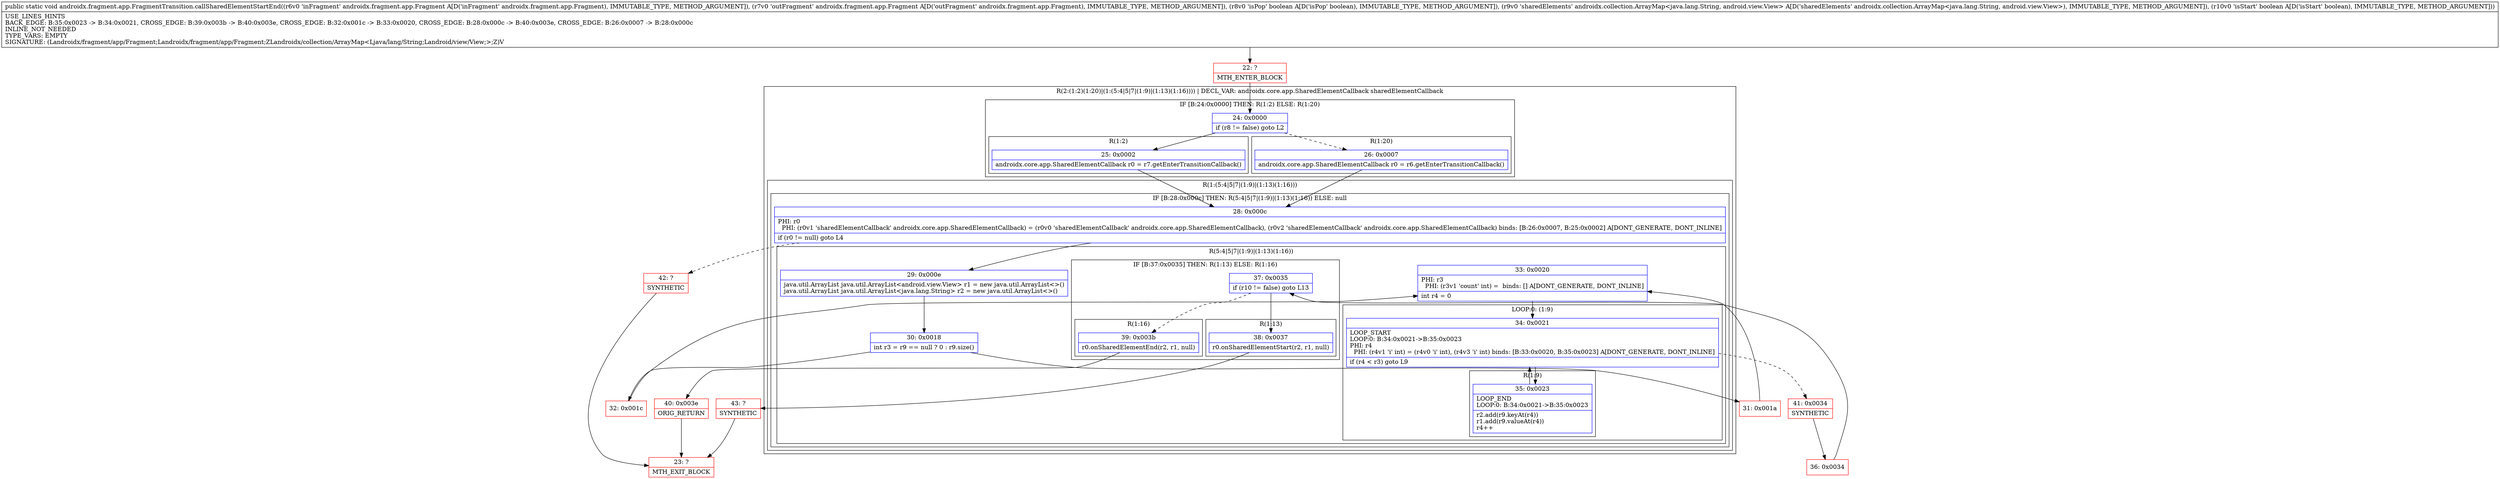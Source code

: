 digraph "CFG forandroidx.fragment.app.FragmentTransition.callSharedElementStartEnd(Landroidx\/fragment\/app\/Fragment;Landroidx\/fragment\/app\/Fragment;ZLandroidx\/collection\/ArrayMap;Z)V" {
subgraph cluster_Region_1288070614 {
label = "R(2:(1:2)(1:20)|(1:(5:4|5|7|(1:9)|(1:13)(1:16)))) | DECL_VAR: androidx.core.app.SharedElementCallback sharedElementCallback\l";
node [shape=record,color=blue];
subgraph cluster_IfRegion_76193390 {
label = "IF [B:24:0x0000] THEN: R(1:2) ELSE: R(1:20)";
node [shape=record,color=blue];
Node_24 [shape=record,label="{24\:\ 0x0000|if (r8 != false) goto L2\l}"];
subgraph cluster_Region_2042520180 {
label = "R(1:2)";
node [shape=record,color=blue];
Node_25 [shape=record,label="{25\:\ 0x0002|androidx.core.app.SharedElementCallback r0 = r7.getEnterTransitionCallback()\l}"];
}
subgraph cluster_Region_1722113404 {
label = "R(1:20)";
node [shape=record,color=blue];
Node_26 [shape=record,label="{26\:\ 0x0007|androidx.core.app.SharedElementCallback r0 = r6.getEnterTransitionCallback()\l}"];
}
}
subgraph cluster_Region_2041670157 {
label = "R(1:(5:4|5|7|(1:9)|(1:13)(1:16)))";
node [shape=record,color=blue];
subgraph cluster_IfRegion_1014376888 {
label = "IF [B:28:0x000c] THEN: R(5:4|5|7|(1:9)|(1:13)(1:16)) ELSE: null";
node [shape=record,color=blue];
Node_28 [shape=record,label="{28\:\ 0x000c|PHI: r0 \l  PHI: (r0v1 'sharedElementCallback' androidx.core.app.SharedElementCallback) = (r0v0 'sharedElementCallback' androidx.core.app.SharedElementCallback), (r0v2 'sharedElementCallback' androidx.core.app.SharedElementCallback) binds: [B:26:0x0007, B:25:0x0002] A[DONT_GENERATE, DONT_INLINE]\l|if (r0 != null) goto L4\l}"];
subgraph cluster_Region_761192230 {
label = "R(5:4|5|7|(1:9)|(1:13)(1:16))";
node [shape=record,color=blue];
Node_29 [shape=record,label="{29\:\ 0x000e|java.util.ArrayList java.util.ArrayList\<android.view.View\> r1 = new java.util.ArrayList\<\>()\ljava.util.ArrayList java.util.ArrayList\<java.lang.String\> r2 = new java.util.ArrayList\<\>()\l}"];
Node_30 [shape=record,label="{30\:\ 0x0018|int r3 = r9 == null ? 0 : r9.size()\l}"];
Node_33 [shape=record,label="{33\:\ 0x0020|PHI: r3 \l  PHI: (r3v1 'count' int) =  binds: [] A[DONT_GENERATE, DONT_INLINE]\l|int r4 = 0\l}"];
subgraph cluster_LoopRegion_1322327605 {
label = "LOOP:0: (1:9)";
node [shape=record,color=blue];
Node_34 [shape=record,label="{34\:\ 0x0021|LOOP_START\lLOOP:0: B:34:0x0021\-\>B:35:0x0023\lPHI: r4 \l  PHI: (r4v1 'i' int) = (r4v0 'i' int), (r4v3 'i' int) binds: [B:33:0x0020, B:35:0x0023] A[DONT_GENERATE, DONT_INLINE]\l|if (r4 \< r3) goto L9\l}"];
subgraph cluster_Region_1401475502 {
label = "R(1:9)";
node [shape=record,color=blue];
Node_35 [shape=record,label="{35\:\ 0x0023|LOOP_END\lLOOP:0: B:34:0x0021\-\>B:35:0x0023\l|r2.add(r9.keyAt(r4))\lr1.add(r9.valueAt(r4))\lr4++\l}"];
}
}
subgraph cluster_IfRegion_1130431285 {
label = "IF [B:37:0x0035] THEN: R(1:13) ELSE: R(1:16)";
node [shape=record,color=blue];
Node_37 [shape=record,label="{37\:\ 0x0035|if (r10 != false) goto L13\l}"];
subgraph cluster_Region_529152030 {
label = "R(1:13)";
node [shape=record,color=blue];
Node_38 [shape=record,label="{38\:\ 0x0037|r0.onSharedElementStart(r2, r1, null)\l}"];
}
subgraph cluster_Region_355288153 {
label = "R(1:16)";
node [shape=record,color=blue];
Node_39 [shape=record,label="{39\:\ 0x003b|r0.onSharedElementEnd(r2, r1, null)\l}"];
}
}
}
}
}
}
Node_22 [shape=record,color=red,label="{22\:\ ?|MTH_ENTER_BLOCK\l}"];
Node_31 [shape=record,color=red,label="{31\:\ 0x001a}"];
Node_41 [shape=record,color=red,label="{41\:\ 0x0034|SYNTHETIC\l}"];
Node_36 [shape=record,color=red,label="{36\:\ 0x0034}"];
Node_43 [shape=record,color=red,label="{43\:\ ?|SYNTHETIC\l}"];
Node_23 [shape=record,color=red,label="{23\:\ ?|MTH_EXIT_BLOCK\l}"];
Node_40 [shape=record,color=red,label="{40\:\ 0x003e|ORIG_RETURN\l}"];
Node_32 [shape=record,color=red,label="{32\:\ 0x001c}"];
Node_42 [shape=record,color=red,label="{42\:\ ?|SYNTHETIC\l}"];
MethodNode[shape=record,label="{public static void androidx.fragment.app.FragmentTransition.callSharedElementStartEnd((r6v0 'inFragment' androidx.fragment.app.Fragment A[D('inFragment' androidx.fragment.app.Fragment), IMMUTABLE_TYPE, METHOD_ARGUMENT]), (r7v0 'outFragment' androidx.fragment.app.Fragment A[D('outFragment' androidx.fragment.app.Fragment), IMMUTABLE_TYPE, METHOD_ARGUMENT]), (r8v0 'isPop' boolean A[D('isPop' boolean), IMMUTABLE_TYPE, METHOD_ARGUMENT]), (r9v0 'sharedElements' androidx.collection.ArrayMap\<java.lang.String, android.view.View\> A[D('sharedElements' androidx.collection.ArrayMap\<java.lang.String, android.view.View\>), IMMUTABLE_TYPE, METHOD_ARGUMENT]), (r10v0 'isStart' boolean A[D('isStart' boolean), IMMUTABLE_TYPE, METHOD_ARGUMENT]))  | USE_LINES_HINTS\lBACK_EDGE: B:35:0x0023 \-\> B:34:0x0021, CROSS_EDGE: B:39:0x003b \-\> B:40:0x003e, CROSS_EDGE: B:32:0x001c \-\> B:33:0x0020, CROSS_EDGE: B:28:0x000c \-\> B:40:0x003e, CROSS_EDGE: B:26:0x0007 \-\> B:28:0x000c\lINLINE_NOT_NEEDED\lTYPE_VARS: EMPTY\lSIGNATURE: (Landroidx\/fragment\/app\/Fragment;Landroidx\/fragment\/app\/Fragment;ZLandroidx\/collection\/ArrayMap\<Ljava\/lang\/String;Landroid\/view\/View;\>;Z)V\l}"];
MethodNode -> Node_22;Node_24 -> Node_25;
Node_24 -> Node_26[style=dashed];
Node_25 -> Node_28;
Node_26 -> Node_28;
Node_28 -> Node_29;
Node_28 -> Node_42[style=dashed];
Node_29 -> Node_30;
Node_30 -> Node_31;
Node_30 -> Node_32;
Node_33 -> Node_34;
Node_34 -> Node_35;
Node_34 -> Node_41[style=dashed];
Node_35 -> Node_34;
Node_37 -> Node_38;
Node_37 -> Node_39[style=dashed];
Node_38 -> Node_43;
Node_39 -> Node_40;
Node_22 -> Node_24;
Node_31 -> Node_33;
Node_41 -> Node_36;
Node_36 -> Node_37;
Node_43 -> Node_23;
Node_40 -> Node_23;
Node_32 -> Node_33;
Node_42 -> Node_23;
}

